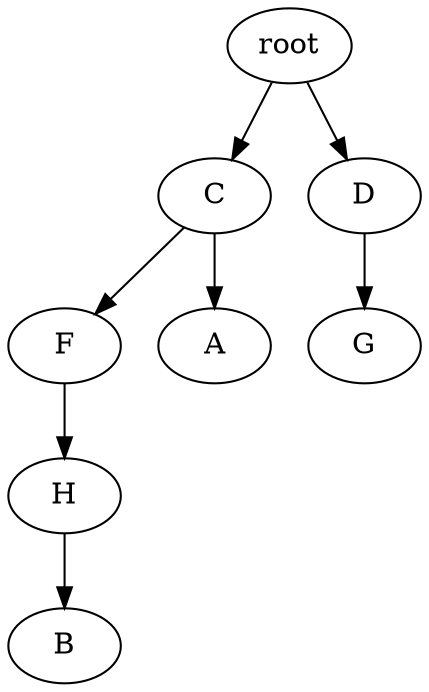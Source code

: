strict digraph G {
	graph [name=G];
	0	[label=root];
	1	[label=C];
	0 -> 1;
	2	[label=D];
	0 -> 2;
	3	[label=F];
	1 -> 3;
	4	[label=A];
	1 -> 4;
	5	[label=G];
	2 -> 5;
	7	[label=H];
	3 -> 7;
	6	[label=B];
	7 -> 6;
}
